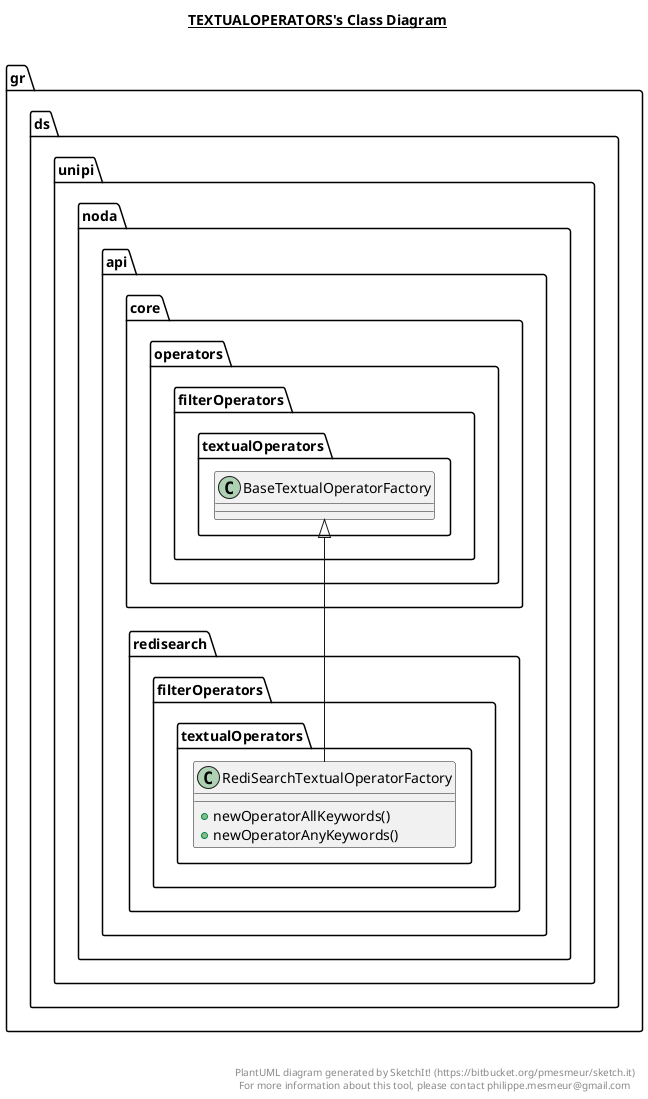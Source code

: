 @startuml

title __TEXTUALOPERATORS's Class Diagram__\n

  namespace gr.ds.unipi.noda.api.redisearch {
    namespace filterOperators {
      namespace textualOperators {
        class gr.ds.unipi.noda.api.redisearch.filterOperators.textualOperators.RediSearchTextualOperatorFactory {
            + newOperatorAllKeywords()
            + newOperatorAnyKeywords()
        }
      }
    }
  }
  

  gr.ds.unipi.noda.api.redisearch.filterOperators.textualOperators.RediSearchTextualOperatorFactory -up-|> gr.ds.unipi.noda.api.core.operators.filterOperators.textualOperators.BaseTextualOperatorFactory


right footer


PlantUML diagram generated by SketchIt! (https://bitbucket.org/pmesmeur/sketch.it)
For more information about this tool, please contact philippe.mesmeur@gmail.com
endfooter

@enduml
